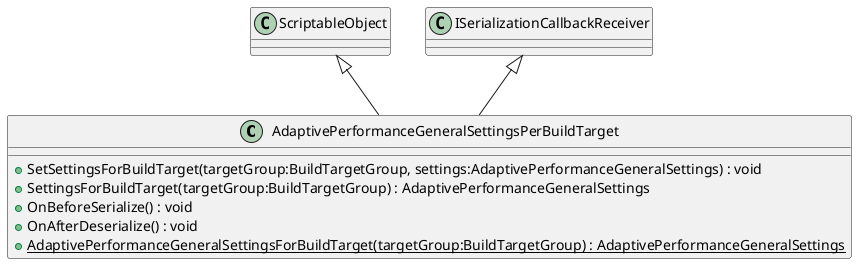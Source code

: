 @startuml
class AdaptivePerformanceGeneralSettingsPerBuildTarget {
    + SetSettingsForBuildTarget(targetGroup:BuildTargetGroup, settings:AdaptivePerformanceGeneralSettings) : void
    + SettingsForBuildTarget(targetGroup:BuildTargetGroup) : AdaptivePerformanceGeneralSettings
    + OnBeforeSerialize() : void
    + OnAfterDeserialize() : void
    + {static} AdaptivePerformanceGeneralSettingsForBuildTarget(targetGroup:BuildTargetGroup) : AdaptivePerformanceGeneralSettings
}
ScriptableObject <|-- AdaptivePerformanceGeneralSettingsPerBuildTarget
ISerializationCallbackReceiver <|-- AdaptivePerformanceGeneralSettingsPerBuildTarget
@enduml
